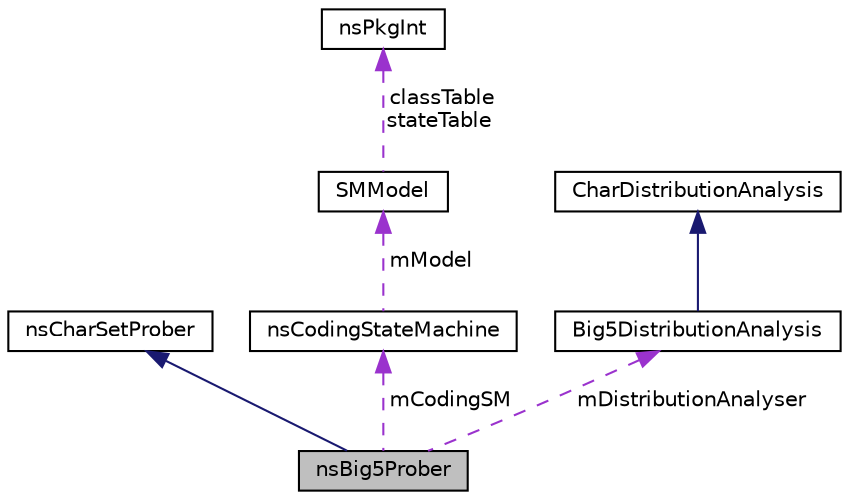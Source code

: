 digraph "nsBig5Prober"
{
  edge [fontname="Helvetica",fontsize="10",labelfontname="Helvetica",labelfontsize="10"];
  node [fontname="Helvetica",fontsize="10",shape=record];
  Node2 [label="nsBig5Prober",height=0.2,width=0.4,color="black", fillcolor="grey75", style="filled", fontcolor="black"];
  Node3 -> Node2 [dir="back",color="midnightblue",fontsize="10",style="solid",fontname="Helvetica"];
  Node3 [label="nsCharSetProber",height=0.2,width=0.4,color="black", fillcolor="white", style="filled",URL="$classns_char_set_prober.html"];
  Node4 -> Node2 [dir="back",color="darkorchid3",fontsize="10",style="dashed",label=" mCodingSM" ,fontname="Helvetica"];
  Node4 [label="nsCodingStateMachine",height=0.2,width=0.4,color="black", fillcolor="white", style="filled",URL="$classns_coding_state_machine.html"];
  Node5 -> Node4 [dir="back",color="darkorchid3",fontsize="10",style="dashed",label=" mModel" ,fontname="Helvetica"];
  Node5 [label="SMModel",height=0.2,width=0.4,color="black", fillcolor="white", style="filled",URL="$struct_s_m_model.html"];
  Node6 -> Node5 [dir="back",color="darkorchid3",fontsize="10",style="dashed",label=" classTable\nstateTable" ,fontname="Helvetica"];
  Node6 [label="nsPkgInt",height=0.2,width=0.4,color="black", fillcolor="white", style="filled",URL="$structns_pkg_int.html"];
  Node7 -> Node2 [dir="back",color="darkorchid3",fontsize="10",style="dashed",label=" mDistributionAnalyser" ,fontname="Helvetica"];
  Node7 [label="Big5DistributionAnalysis",height=0.2,width=0.4,color="black", fillcolor="white", style="filled",URL="$class_big5_distribution_analysis.html"];
  Node8 -> Node7 [dir="back",color="midnightblue",fontsize="10",style="solid",fontname="Helvetica"];
  Node8 [label="CharDistributionAnalysis",height=0.2,width=0.4,color="black", fillcolor="white", style="filled",URL="$class_char_distribution_analysis.html"];
}

